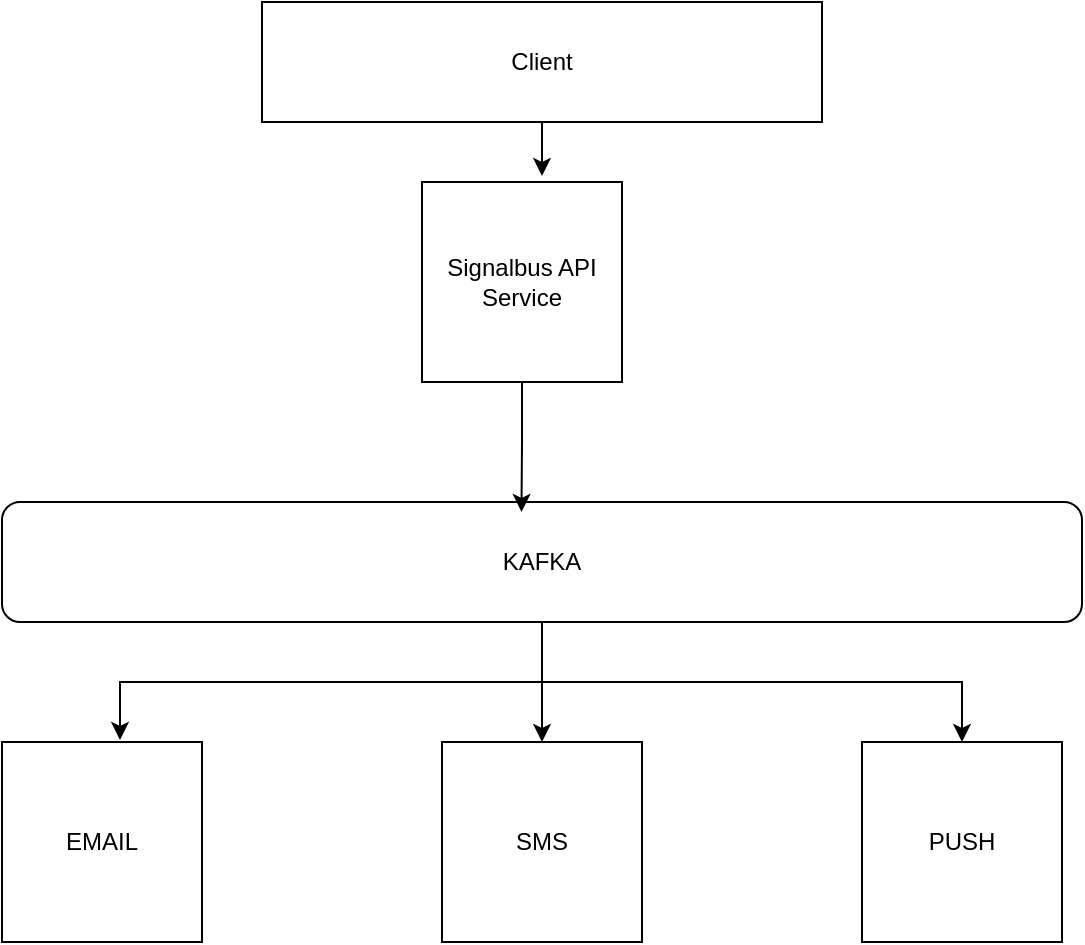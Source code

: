 <mxfile version="28.0.6">
  <diagram name="Page-1" id="-5eqhDs4YWSbSq_m2M7s">
    <mxGraphModel dx="1362" dy="843" grid="1" gridSize="10" guides="1" tooltips="1" connect="1" arrows="1" fold="1" page="1" pageScale="1" pageWidth="850" pageHeight="1100" math="0" shadow="0">
      <root>
        <mxCell id="0" />
        <mxCell id="1" parent="0" />
        <mxCell id="EN1QMi2Ifx7Gt7xTXo-O-1" value="EMAIL" style="whiteSpace=wrap;html=1;aspect=fixed;" vertex="1" parent="1">
          <mxGeometry x="150" y="510" width="100" height="100" as="geometry" />
        </mxCell>
        <mxCell id="EN1QMi2Ifx7Gt7xTXo-O-2" value="Signalbus API Service" style="whiteSpace=wrap;html=1;aspect=fixed;" vertex="1" parent="1">
          <mxGeometry x="360" y="230" width="100" height="100" as="geometry" />
        </mxCell>
        <mxCell id="EN1QMi2Ifx7Gt7xTXo-O-3" value="PUSH" style="whiteSpace=wrap;html=1;aspect=fixed;" vertex="1" parent="1">
          <mxGeometry x="580" y="510" width="100" height="100" as="geometry" />
        </mxCell>
        <mxCell id="EN1QMi2Ifx7Gt7xTXo-O-4" value="SMS" style="whiteSpace=wrap;html=1;aspect=fixed;" vertex="1" parent="1">
          <mxGeometry x="370" y="510" width="100" height="100" as="geometry" />
        </mxCell>
        <mxCell id="EN1QMi2Ifx7Gt7xTXo-O-12" style="edgeStyle=orthogonalEdgeStyle;rounded=0;orthogonalLoop=1;jettySize=auto;html=1;" edge="1" parent="1" source="EN1QMi2Ifx7Gt7xTXo-O-5" target="EN1QMi2Ifx7Gt7xTXo-O-4">
          <mxGeometry relative="1" as="geometry" />
        </mxCell>
        <mxCell id="EN1QMi2Ifx7Gt7xTXo-O-13" style="edgeStyle=orthogonalEdgeStyle;rounded=0;orthogonalLoop=1;jettySize=auto;html=1;entryX=0.5;entryY=0;entryDx=0;entryDy=0;" edge="1" parent="1" source="EN1QMi2Ifx7Gt7xTXo-O-5" target="EN1QMi2Ifx7Gt7xTXo-O-3">
          <mxGeometry relative="1" as="geometry" />
        </mxCell>
        <mxCell id="EN1QMi2Ifx7Gt7xTXo-O-5" value="KAFKA" style="rounded=1;whiteSpace=wrap;html=1;" vertex="1" parent="1">
          <mxGeometry x="150" y="390" width="540" height="60" as="geometry" />
        </mxCell>
        <mxCell id="EN1QMi2Ifx7Gt7xTXo-O-8" value="Client" style="rounded=0;whiteSpace=wrap;html=1;" vertex="1" parent="1">
          <mxGeometry x="280" y="140" width="280" height="60" as="geometry" />
        </mxCell>
        <mxCell id="EN1QMi2Ifx7Gt7xTXo-O-9" style="edgeStyle=orthogonalEdgeStyle;rounded=0;orthogonalLoop=1;jettySize=auto;html=1;exitX=0.5;exitY=1;exitDx=0;exitDy=0;entryX=0.6;entryY=-0.03;entryDx=0;entryDy=0;entryPerimeter=0;" edge="1" parent="1" source="EN1QMi2Ifx7Gt7xTXo-O-8" target="EN1QMi2Ifx7Gt7xTXo-O-2">
          <mxGeometry relative="1" as="geometry" />
        </mxCell>
        <mxCell id="EN1QMi2Ifx7Gt7xTXo-O-10" style="edgeStyle=orthogonalEdgeStyle;rounded=0;orthogonalLoop=1;jettySize=auto;html=1;exitX=0.5;exitY=1;exitDx=0;exitDy=0;entryX=0.481;entryY=0.083;entryDx=0;entryDy=0;entryPerimeter=0;" edge="1" parent="1" source="EN1QMi2Ifx7Gt7xTXo-O-2" target="EN1QMi2Ifx7Gt7xTXo-O-5">
          <mxGeometry relative="1" as="geometry" />
        </mxCell>
        <mxCell id="EN1QMi2Ifx7Gt7xTXo-O-11" style="edgeStyle=orthogonalEdgeStyle;rounded=0;orthogonalLoop=1;jettySize=auto;html=1;entryX=0.59;entryY=-0.01;entryDx=0;entryDy=0;entryPerimeter=0;" edge="1" parent="1" source="EN1QMi2Ifx7Gt7xTXo-O-5" target="EN1QMi2Ifx7Gt7xTXo-O-1">
          <mxGeometry relative="1" as="geometry" />
        </mxCell>
      </root>
    </mxGraphModel>
  </diagram>
</mxfile>
